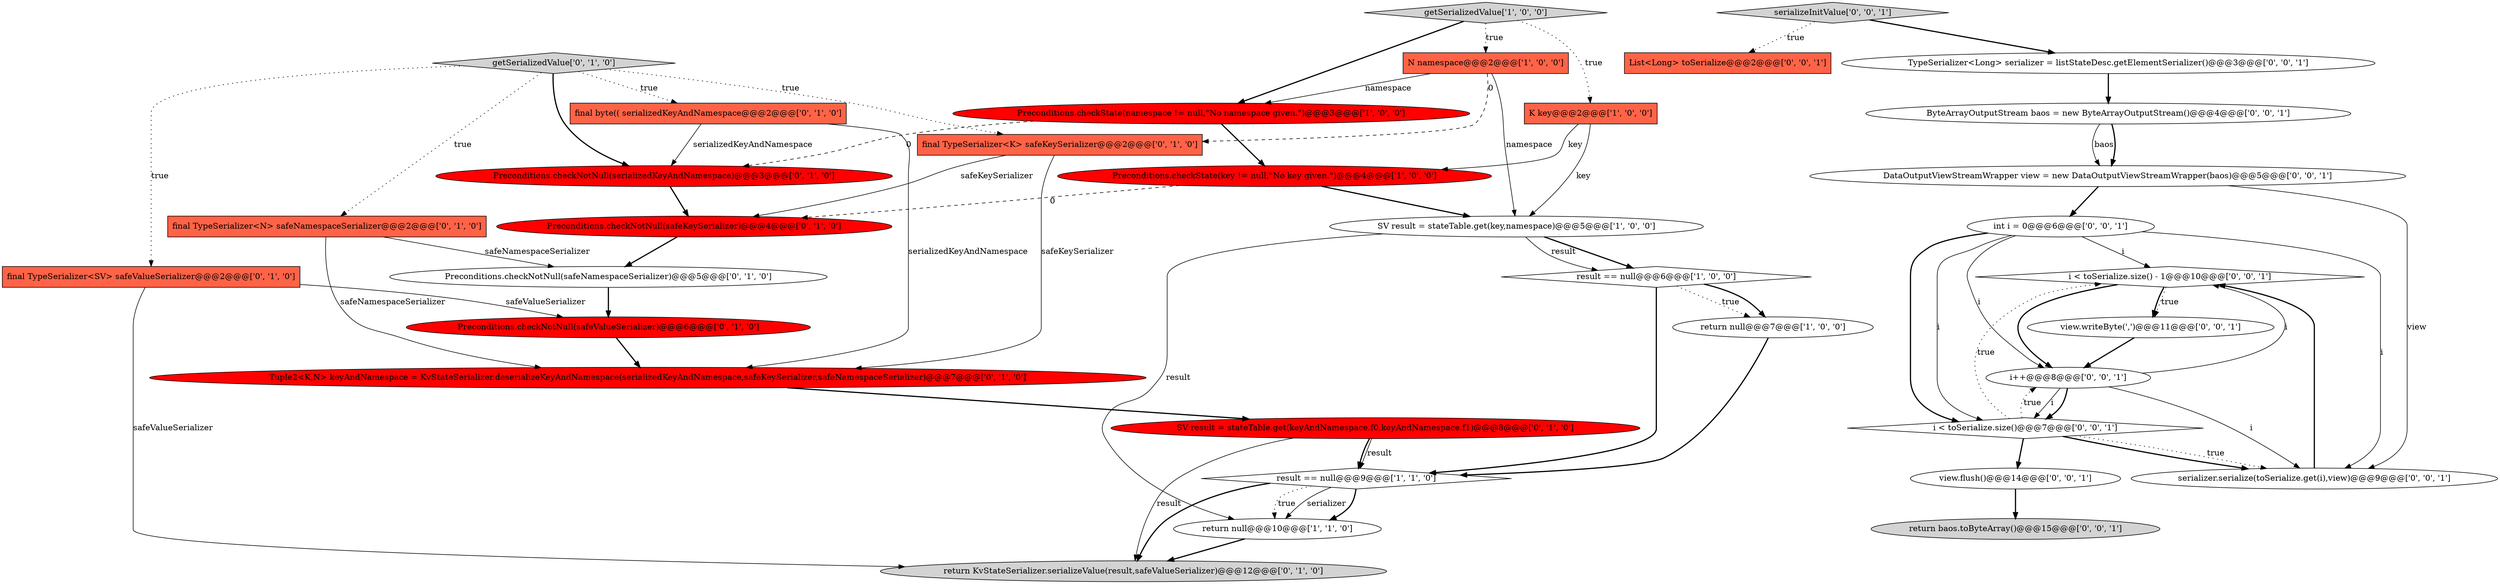 digraph {
13 [style = filled, label = "Preconditions.checkNotNull(serializedKeyAndNamespace)@@@3@@@['0', '1', '0']", fillcolor = red, shape = ellipse image = "AAA1AAABBB2BBB"];
20 [style = filled, label = "Tuple2<K,N> keyAndNamespace = KvStateSerializer.deserializeKeyAndNamespace(serializedKeyAndNamespace,safeKeySerializer,safeNamespaceSerializer)@@@7@@@['0', '1', '0']", fillcolor = red, shape = ellipse image = "AAA1AAABBB2BBB"];
25 [style = filled, label = "List<Long> toSerialize@@@2@@@['0', '0', '1']", fillcolor = tomato, shape = box image = "AAA0AAABBB3BBB"];
17 [style = filled, label = "Preconditions.checkNotNull(safeKeySerializer)@@@4@@@['0', '1', '0']", fillcolor = red, shape = ellipse image = "AAA1AAABBB2BBB"];
9 [style = filled, label = "result == null@@@6@@@['1', '0', '0']", fillcolor = white, shape = diamond image = "AAA0AAABBB1BBB"];
5 [style = filled, label = "SV result = stateTable.get(key,namespace)@@@5@@@['1', '0', '0']", fillcolor = white, shape = ellipse image = "AAA0AAABBB1BBB"];
31 [style = filled, label = "int i = 0@@@6@@@['0', '0', '1']", fillcolor = white, shape = ellipse image = "AAA0AAABBB3BBB"];
14 [style = filled, label = "final byte(( serializedKeyAndNamespace@@@2@@@['0', '1', '0']", fillcolor = tomato, shape = box image = "AAA0AAABBB2BBB"];
16 [style = filled, label = "getSerializedValue['0', '1', '0']", fillcolor = lightgray, shape = diamond image = "AAA0AAABBB2BBB"];
30 [style = filled, label = "i < toSerialize.size() - 1@@@10@@@['0', '0', '1']", fillcolor = white, shape = diamond image = "AAA0AAABBB3BBB"];
23 [style = filled, label = "i < toSerialize.size()@@@7@@@['0', '0', '1']", fillcolor = white, shape = diamond image = "AAA0AAABBB3BBB"];
21 [style = filled, label = "final TypeSerializer<K> safeKeySerializer@@@2@@@['0', '1', '0']", fillcolor = tomato, shape = box image = "AAA1AAABBB2BBB"];
32 [style = filled, label = "view.writeByte(',')@@@11@@@['0', '0', '1']", fillcolor = white, shape = ellipse image = "AAA0AAABBB3BBB"];
15 [style = filled, label = "SV result = stateTable.get(keyAndNamespace.f0,keyAndNamespace.f1)@@@8@@@['0', '1', '0']", fillcolor = red, shape = ellipse image = "AAA1AAABBB2BBB"];
12 [style = filled, label = "Preconditions.checkNotNull(safeValueSerializer)@@@6@@@['0', '1', '0']", fillcolor = red, shape = ellipse image = "AAA1AAABBB2BBB"];
29 [style = filled, label = "i++@@@8@@@['0', '0', '1']", fillcolor = white, shape = ellipse image = "AAA0AAABBB3BBB"];
24 [style = filled, label = "return baos.toByteArray()@@@15@@@['0', '0', '1']", fillcolor = lightgray, shape = ellipse image = "AAA0AAABBB3BBB"];
3 [style = filled, label = "K key@@@2@@@['1', '0', '0']", fillcolor = tomato, shape = box image = "AAA0AAABBB1BBB"];
11 [style = filled, label = "final TypeSerializer<N> safeNamespaceSerializer@@@2@@@['0', '1', '0']", fillcolor = tomato, shape = box image = "AAA0AAABBB2BBB"];
18 [style = filled, label = "Preconditions.checkNotNull(safeNamespaceSerializer)@@@5@@@['0', '1', '0']", fillcolor = white, shape = ellipse image = "AAA0AAABBB2BBB"];
8 [style = filled, label = "Preconditions.checkState(namespace != null,\"No namespace given.\")@@@3@@@['1', '0', '0']", fillcolor = red, shape = ellipse image = "AAA1AAABBB1BBB"];
22 [style = filled, label = "serializeInitValue['0', '0', '1']", fillcolor = lightgray, shape = diamond image = "AAA0AAABBB3BBB"];
2 [style = filled, label = "getSerializedValue['1', '0', '0']", fillcolor = lightgray, shape = diamond image = "AAA0AAABBB1BBB"];
7 [style = filled, label = "return null@@@10@@@['1', '1', '0']", fillcolor = white, shape = ellipse image = "AAA0AAABBB1BBB"];
27 [style = filled, label = "DataOutputViewStreamWrapper view = new DataOutputViewStreamWrapper(baos)@@@5@@@['0', '0', '1']", fillcolor = white, shape = ellipse image = "AAA0AAABBB3BBB"];
33 [style = filled, label = "view.flush()@@@14@@@['0', '0', '1']", fillcolor = white, shape = ellipse image = "AAA0AAABBB3BBB"];
0 [style = filled, label = "Preconditions.checkState(key != null,\"No key given.\")@@@4@@@['1', '0', '0']", fillcolor = red, shape = ellipse image = "AAA1AAABBB1BBB"];
34 [style = filled, label = "serializer.serialize(toSerialize.get(i),view)@@@9@@@['0', '0', '1']", fillcolor = white, shape = ellipse image = "AAA0AAABBB3BBB"];
19 [style = filled, label = "return KvStateSerializer.serializeValue(result,safeValueSerializer)@@@12@@@['0', '1', '0']", fillcolor = lightgray, shape = ellipse image = "AAA0AAABBB2BBB"];
6 [style = filled, label = "return null@@@7@@@['1', '0', '0']", fillcolor = white, shape = ellipse image = "AAA0AAABBB1BBB"];
10 [style = filled, label = "final TypeSerializer<SV> safeValueSerializer@@@2@@@['0', '1', '0']", fillcolor = tomato, shape = box image = "AAA0AAABBB2BBB"];
26 [style = filled, label = "ByteArrayOutputStream baos = new ByteArrayOutputStream()@@@4@@@['0', '0', '1']", fillcolor = white, shape = ellipse image = "AAA0AAABBB3BBB"];
28 [style = filled, label = "TypeSerializer<Long> serializer = listStateDesc.getElementSerializer()@@@3@@@['0', '0', '1']", fillcolor = white, shape = ellipse image = "AAA0AAABBB3BBB"];
1 [style = filled, label = "result == null@@@9@@@['1', '1', '0']", fillcolor = white, shape = diamond image = "AAA0AAABBB1BBB"];
4 [style = filled, label = "N namespace@@@2@@@['1', '0', '0']", fillcolor = tomato, shape = box image = "AAA1AAABBB1BBB"];
2->3 [style = dotted, label="true"];
14->20 [style = solid, label="serializedKeyAndNamespace"];
16->13 [style = bold, label=""];
31->23 [style = bold, label=""];
11->20 [style = solid, label="safeNamespaceSerializer"];
5->9 [style = bold, label=""];
29->30 [style = solid, label="i"];
21->17 [style = solid, label="safeKeySerializer"];
15->1 [style = solid, label="result"];
5->9 [style = solid, label="result"];
31->23 [style = solid, label="i"];
22->25 [style = dotted, label="true"];
18->12 [style = bold, label=""];
12->20 [style = bold, label=""];
10->12 [style = solid, label="safeValueSerializer"];
27->31 [style = bold, label=""];
28->26 [style = bold, label=""];
3->5 [style = solid, label="key"];
4->8 [style = solid, label="namespace"];
30->32 [style = bold, label=""];
22->28 [style = bold, label=""];
23->30 [style = dotted, label="true"];
29->23 [style = bold, label=""];
9->6 [style = dotted, label="true"];
4->21 [style = dashed, label="0"];
0->17 [style = dashed, label="0"];
1->7 [style = bold, label=""];
34->30 [style = bold, label=""];
30->29 [style = bold, label=""];
31->29 [style = solid, label="i"];
31->34 [style = solid, label="i"];
26->27 [style = solid, label="baos"];
15->19 [style = solid, label="result"];
9->6 [style = bold, label=""];
16->10 [style = dotted, label="true"];
8->13 [style = dashed, label="0"];
32->29 [style = bold, label=""];
8->0 [style = bold, label=""];
1->7 [style = dotted, label="true"];
6->1 [style = bold, label=""];
13->17 [style = bold, label=""];
26->27 [style = bold, label=""];
23->33 [style = bold, label=""];
3->0 [style = solid, label="key"];
31->30 [style = solid, label="i"];
1->7 [style = solid, label="serializer"];
33->24 [style = bold, label=""];
10->19 [style = solid, label="safeValueSerializer"];
2->4 [style = dotted, label="true"];
16->14 [style = dotted, label="true"];
11->18 [style = solid, label="safeNamespaceSerializer"];
30->32 [style = dotted, label="true"];
23->34 [style = bold, label=""];
29->23 [style = solid, label="i"];
4->5 [style = solid, label="namespace"];
29->34 [style = solid, label="i"];
14->13 [style = solid, label="serializedKeyAndNamespace"];
16->21 [style = dotted, label="true"];
5->7 [style = solid, label="result"];
27->34 [style = solid, label="view"];
9->1 [style = bold, label=""];
1->19 [style = bold, label=""];
23->29 [style = dotted, label="true"];
16->11 [style = dotted, label="true"];
20->15 [style = bold, label=""];
7->19 [style = bold, label=""];
23->34 [style = dotted, label="true"];
17->18 [style = bold, label=""];
2->8 [style = bold, label=""];
0->5 [style = bold, label=""];
15->1 [style = bold, label=""];
21->20 [style = solid, label="safeKeySerializer"];
}
